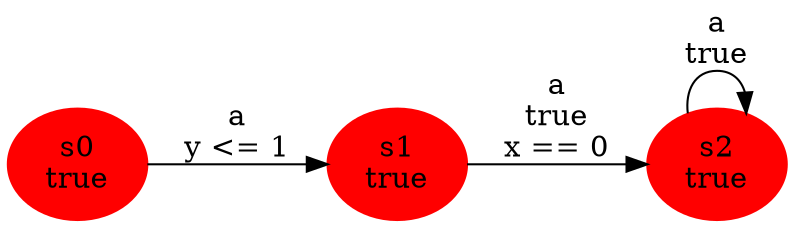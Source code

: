 digraph Ap {
 rankdir=LR;
 size="8,5"
0 [label="s0\ntrue\n",color=red, style=filled];
1 [label="s1\ntrue\n",color=red, style=filled];
2 [label="s2\ntrue\n",color=red, style=filled];
0 -> 1 [label="a\ny <= 1\n"];
1 -> 2 [label="a\ntrue\nx == 0"];
2 -> 2 [label="a\ntrue\n"];
}